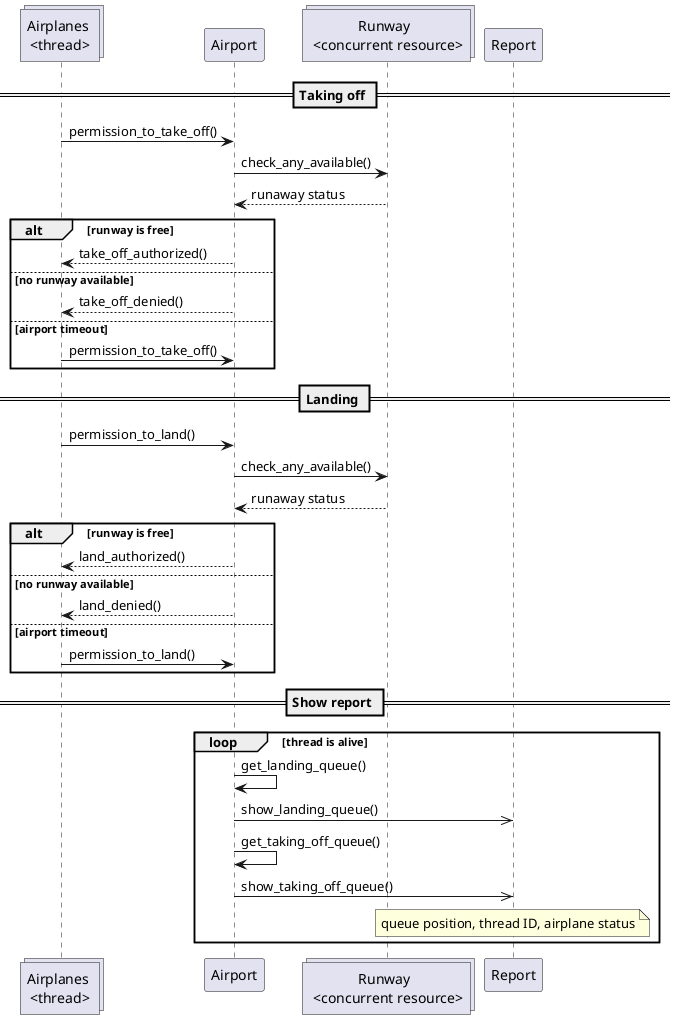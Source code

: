 @startuml

' https://www.uml-diagrams.org/sequence-diagrams.html

collections "Airplanes \n<thread>" as airplanes
participant "Airport" as airport
collections "Runway \n <concurrent resource>" as runways
participant "Report" as output_report

== Taking off ==


airplanes -> airport : permission_to_take_off()
airport -> runways : check_any_available()
runways --> airport : runaway status
alt runway is free
    airport --> airplanes : take_off_authorized()
else no runway available
    airport --> airplanes : take_off_denied()
else airport timeout
    airplanes -> airport : permission_to_take_off()
end


== Landing ==


airplanes -> airport : permission_to_land()
airport -> runways : check_any_available()
runways --> airport : runaway status
alt runway is free
    airport --> airplanes : land_authorized()
else no runway available
    airport --> airplanes : land_denied()
else airport timeout
    airplanes -> airport : permission_to_land()
end


== Show report ==

loop thread is alive
    airport -> airport : get_landing_queue()
    airport ->> output_report : show_landing_queue()
    airport -> airport : get_taking_off_queue()
    airport ->> output_report : show_taking_off_queue()
    note over output_report
        queue position, thread ID, airplane status
    end note
end




@enduml